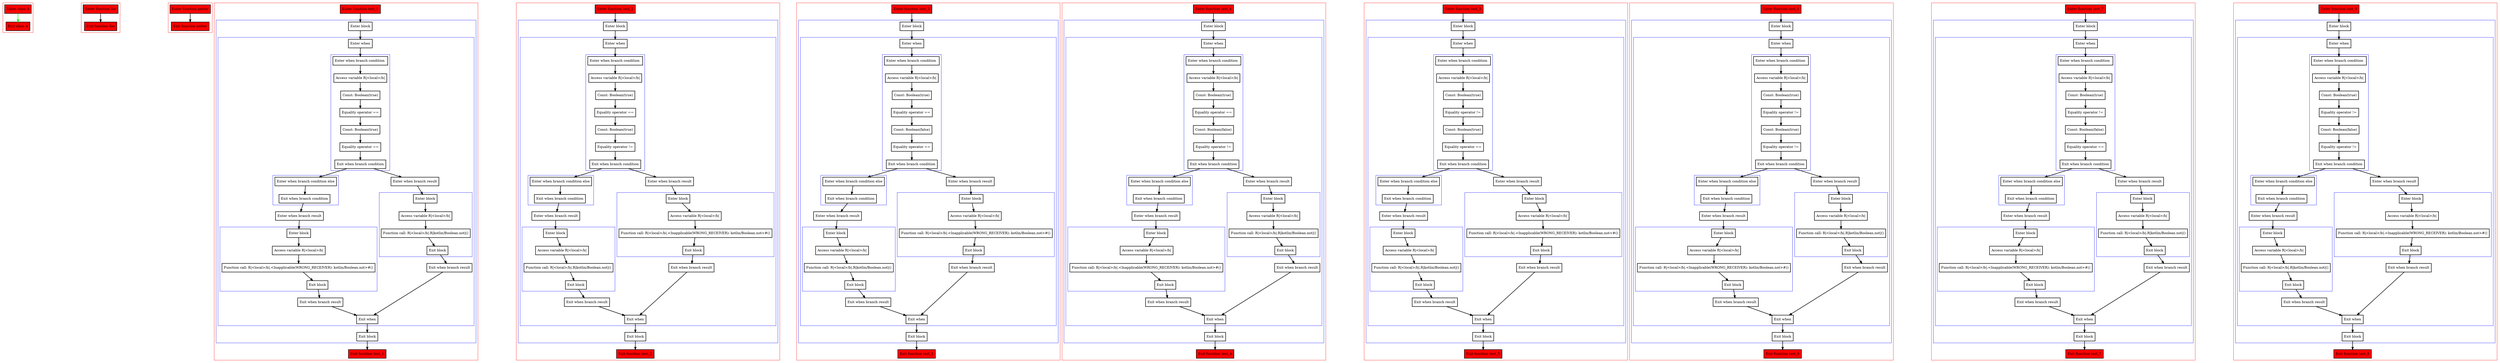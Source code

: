 digraph equalsToBoolean_kt {
    graph [nodesep=3]
    node [shape=box penwidth=2]
    edge [penwidth=2]

    subgraph cluster_0 {
        color=red
        0 [label="Enter class A" style="filled" fillcolor=red];
        1 [label="Exit class A" style="filled" fillcolor=red];
    }
    0 -> {1} [color=green];

    subgraph cluster_1 {
        color=red
        2 [label="Enter function foo" style="filled" fillcolor=red];
        3 [label="Exit function foo" style="filled" fillcolor=red];
    }
    2 -> {3};

    subgraph cluster_2 {
        color=red
        4 [label="Enter function getter" style="filled" fillcolor=red];
        5 [label="Exit function getter" style="filled" fillcolor=red];
    }
    4 -> {5};

    subgraph cluster_3 {
        color=red
        6 [label="Enter function test_1" style="filled" fillcolor=red];
        subgraph cluster_4 {
            color=blue
            7 [label="Enter block"];
            subgraph cluster_5 {
                color=blue
                8 [label="Enter when"];
                subgraph cluster_6 {
                    color=blue
                    9 [label="Enter when branch condition "];
                    10 [label="Access variable R|<local>/b|"];
                    11 [label="Const: Boolean(true)"];
                    12 [label="Equality operator =="];
                    13 [label="Const: Boolean(true)"];
                    14 [label="Equality operator =="];
                    15 [label="Exit when branch condition"];
                }
                subgraph cluster_7 {
                    color=blue
                    16 [label="Enter when branch condition else"];
                    17 [label="Exit when branch condition"];
                }
                18 [label="Enter when branch result"];
                subgraph cluster_8 {
                    color=blue
                    19 [label="Enter block"];
                    20 [label="Access variable R|<local>/b|"];
                    21 [label="Function call: R|<local>/b|.<Inapplicable(WRONG_RECEIVER): kotlin/Boolean.not>#()"];
                    22 [label="Exit block"];
                }
                23 [label="Exit when branch result"];
                24 [label="Enter when branch result"];
                subgraph cluster_9 {
                    color=blue
                    25 [label="Enter block"];
                    26 [label="Access variable R|<local>/b|"];
                    27 [label="Function call: R|<local>/b|.R|kotlin/Boolean.not|()"];
                    28 [label="Exit block"];
                }
                29 [label="Exit when branch result"];
                30 [label="Exit when"];
            }
            31 [label="Exit block"];
        }
        32 [label="Exit function test_1" style="filled" fillcolor=red];
    }
    6 -> {7};
    7 -> {8};
    8 -> {9};
    9 -> {10};
    10 -> {11};
    11 -> {12};
    12 -> {13};
    13 -> {14};
    14 -> {15};
    15 -> {24 16};
    16 -> {17};
    17 -> {18};
    18 -> {19};
    19 -> {20};
    20 -> {21};
    21 -> {22};
    22 -> {23};
    23 -> {30};
    24 -> {25};
    25 -> {26};
    26 -> {27};
    27 -> {28};
    28 -> {29};
    29 -> {30};
    30 -> {31};
    31 -> {32};

    subgraph cluster_10 {
        color=red
        33 [label="Enter function test_2" style="filled" fillcolor=red];
        subgraph cluster_11 {
            color=blue
            34 [label="Enter block"];
            subgraph cluster_12 {
                color=blue
                35 [label="Enter when"];
                subgraph cluster_13 {
                    color=blue
                    36 [label="Enter when branch condition "];
                    37 [label="Access variable R|<local>/b|"];
                    38 [label="Const: Boolean(true)"];
                    39 [label="Equality operator =="];
                    40 [label="Const: Boolean(true)"];
                    41 [label="Equality operator !="];
                    42 [label="Exit when branch condition"];
                }
                subgraph cluster_14 {
                    color=blue
                    43 [label="Enter when branch condition else"];
                    44 [label="Exit when branch condition"];
                }
                45 [label="Enter when branch result"];
                subgraph cluster_15 {
                    color=blue
                    46 [label="Enter block"];
                    47 [label="Access variable R|<local>/b|"];
                    48 [label="Function call: R|<local>/b|.R|kotlin/Boolean.not|()"];
                    49 [label="Exit block"];
                }
                50 [label="Exit when branch result"];
                51 [label="Enter when branch result"];
                subgraph cluster_16 {
                    color=blue
                    52 [label="Enter block"];
                    53 [label="Access variable R|<local>/b|"];
                    54 [label="Function call: R|<local>/b|.<Inapplicable(WRONG_RECEIVER): kotlin/Boolean.not>#()"];
                    55 [label="Exit block"];
                }
                56 [label="Exit when branch result"];
                57 [label="Exit when"];
            }
            58 [label="Exit block"];
        }
        59 [label="Exit function test_2" style="filled" fillcolor=red];
    }
    33 -> {34};
    34 -> {35};
    35 -> {36};
    36 -> {37};
    37 -> {38};
    38 -> {39};
    39 -> {40};
    40 -> {41};
    41 -> {42};
    42 -> {51 43};
    43 -> {44};
    44 -> {45};
    45 -> {46};
    46 -> {47};
    47 -> {48};
    48 -> {49};
    49 -> {50};
    50 -> {57};
    51 -> {52};
    52 -> {53};
    53 -> {54};
    54 -> {55};
    55 -> {56};
    56 -> {57};
    57 -> {58};
    58 -> {59};

    subgraph cluster_17 {
        color=red
        60 [label="Enter function test_3" style="filled" fillcolor=red];
        subgraph cluster_18 {
            color=blue
            61 [label="Enter block"];
            subgraph cluster_19 {
                color=blue
                62 [label="Enter when"];
                subgraph cluster_20 {
                    color=blue
                    63 [label="Enter when branch condition "];
                    64 [label="Access variable R|<local>/b|"];
                    65 [label="Const: Boolean(true)"];
                    66 [label="Equality operator =="];
                    67 [label="Const: Boolean(false)"];
                    68 [label="Equality operator =="];
                    69 [label="Exit when branch condition"];
                }
                subgraph cluster_21 {
                    color=blue
                    70 [label="Enter when branch condition else"];
                    71 [label="Exit when branch condition"];
                }
                72 [label="Enter when branch result"];
                subgraph cluster_22 {
                    color=blue
                    73 [label="Enter block"];
                    74 [label="Access variable R|<local>/b|"];
                    75 [label="Function call: R|<local>/b|.R|kotlin/Boolean.not|()"];
                    76 [label="Exit block"];
                }
                77 [label="Exit when branch result"];
                78 [label="Enter when branch result"];
                subgraph cluster_23 {
                    color=blue
                    79 [label="Enter block"];
                    80 [label="Access variable R|<local>/b|"];
                    81 [label="Function call: R|<local>/b|.<Inapplicable(WRONG_RECEIVER): kotlin/Boolean.not>#()"];
                    82 [label="Exit block"];
                }
                83 [label="Exit when branch result"];
                84 [label="Exit when"];
            }
            85 [label="Exit block"];
        }
        86 [label="Exit function test_3" style="filled" fillcolor=red];
    }
    60 -> {61};
    61 -> {62};
    62 -> {63};
    63 -> {64};
    64 -> {65};
    65 -> {66};
    66 -> {67};
    67 -> {68};
    68 -> {69};
    69 -> {78 70};
    70 -> {71};
    71 -> {72};
    72 -> {73};
    73 -> {74};
    74 -> {75};
    75 -> {76};
    76 -> {77};
    77 -> {84};
    78 -> {79};
    79 -> {80};
    80 -> {81};
    81 -> {82};
    82 -> {83};
    83 -> {84};
    84 -> {85};
    85 -> {86};

    subgraph cluster_24 {
        color=red
        87 [label="Enter function test_4" style="filled" fillcolor=red];
        subgraph cluster_25 {
            color=blue
            88 [label="Enter block"];
            subgraph cluster_26 {
                color=blue
                89 [label="Enter when"];
                subgraph cluster_27 {
                    color=blue
                    90 [label="Enter when branch condition "];
                    91 [label="Access variable R|<local>/b|"];
                    92 [label="Const: Boolean(true)"];
                    93 [label="Equality operator =="];
                    94 [label="Const: Boolean(false)"];
                    95 [label="Equality operator !="];
                    96 [label="Exit when branch condition"];
                }
                subgraph cluster_28 {
                    color=blue
                    97 [label="Enter when branch condition else"];
                    98 [label="Exit when branch condition"];
                }
                99 [label="Enter when branch result"];
                subgraph cluster_29 {
                    color=blue
                    100 [label="Enter block"];
                    101 [label="Access variable R|<local>/b|"];
                    102 [label="Function call: R|<local>/b|.<Inapplicable(WRONG_RECEIVER): kotlin/Boolean.not>#()"];
                    103 [label="Exit block"];
                }
                104 [label="Exit when branch result"];
                105 [label="Enter when branch result"];
                subgraph cluster_30 {
                    color=blue
                    106 [label="Enter block"];
                    107 [label="Access variable R|<local>/b|"];
                    108 [label="Function call: R|<local>/b|.R|kotlin/Boolean.not|()"];
                    109 [label="Exit block"];
                }
                110 [label="Exit when branch result"];
                111 [label="Exit when"];
            }
            112 [label="Exit block"];
        }
        113 [label="Exit function test_4" style="filled" fillcolor=red];
    }
    87 -> {88};
    88 -> {89};
    89 -> {90};
    90 -> {91};
    91 -> {92};
    92 -> {93};
    93 -> {94};
    94 -> {95};
    95 -> {96};
    96 -> {105 97};
    97 -> {98};
    98 -> {99};
    99 -> {100};
    100 -> {101};
    101 -> {102};
    102 -> {103};
    103 -> {104};
    104 -> {111};
    105 -> {106};
    106 -> {107};
    107 -> {108};
    108 -> {109};
    109 -> {110};
    110 -> {111};
    111 -> {112};
    112 -> {113};

    subgraph cluster_31 {
        color=red
        114 [label="Enter function test_5" style="filled" fillcolor=red];
        subgraph cluster_32 {
            color=blue
            115 [label="Enter block"];
            subgraph cluster_33 {
                color=blue
                116 [label="Enter when"];
                subgraph cluster_34 {
                    color=blue
                    117 [label="Enter when branch condition "];
                    118 [label="Access variable R|<local>/b|"];
                    119 [label="Const: Boolean(true)"];
                    120 [label="Equality operator !="];
                    121 [label="Const: Boolean(true)"];
                    122 [label="Equality operator =="];
                    123 [label="Exit when branch condition"];
                }
                subgraph cluster_35 {
                    color=blue
                    124 [label="Enter when branch condition else"];
                    125 [label="Exit when branch condition"];
                }
                126 [label="Enter when branch result"];
                subgraph cluster_36 {
                    color=blue
                    127 [label="Enter block"];
                    128 [label="Access variable R|<local>/b|"];
                    129 [label="Function call: R|<local>/b|.R|kotlin/Boolean.not|()"];
                    130 [label="Exit block"];
                }
                131 [label="Exit when branch result"];
                132 [label="Enter when branch result"];
                subgraph cluster_37 {
                    color=blue
                    133 [label="Enter block"];
                    134 [label="Access variable R|<local>/b|"];
                    135 [label="Function call: R|<local>/b|.<Inapplicable(WRONG_RECEIVER): kotlin/Boolean.not>#()"];
                    136 [label="Exit block"];
                }
                137 [label="Exit when branch result"];
                138 [label="Exit when"];
            }
            139 [label="Exit block"];
        }
        140 [label="Exit function test_5" style="filled" fillcolor=red];
    }
    114 -> {115};
    115 -> {116};
    116 -> {117};
    117 -> {118};
    118 -> {119};
    119 -> {120};
    120 -> {121};
    121 -> {122};
    122 -> {123};
    123 -> {132 124};
    124 -> {125};
    125 -> {126};
    126 -> {127};
    127 -> {128};
    128 -> {129};
    129 -> {130};
    130 -> {131};
    131 -> {138};
    132 -> {133};
    133 -> {134};
    134 -> {135};
    135 -> {136};
    136 -> {137};
    137 -> {138};
    138 -> {139};
    139 -> {140};

    subgraph cluster_38 {
        color=red
        141 [label="Enter function test_6" style="filled" fillcolor=red];
        subgraph cluster_39 {
            color=blue
            142 [label="Enter block"];
            subgraph cluster_40 {
                color=blue
                143 [label="Enter when"];
                subgraph cluster_41 {
                    color=blue
                    144 [label="Enter when branch condition "];
                    145 [label="Access variable R|<local>/b|"];
                    146 [label="Const: Boolean(true)"];
                    147 [label="Equality operator !="];
                    148 [label="Const: Boolean(true)"];
                    149 [label="Equality operator !="];
                    150 [label="Exit when branch condition"];
                }
                subgraph cluster_42 {
                    color=blue
                    151 [label="Enter when branch condition else"];
                    152 [label="Exit when branch condition"];
                }
                153 [label="Enter when branch result"];
                subgraph cluster_43 {
                    color=blue
                    154 [label="Enter block"];
                    155 [label="Access variable R|<local>/b|"];
                    156 [label="Function call: R|<local>/b|.<Inapplicable(WRONG_RECEIVER): kotlin/Boolean.not>#()"];
                    157 [label="Exit block"];
                }
                158 [label="Exit when branch result"];
                159 [label="Enter when branch result"];
                subgraph cluster_44 {
                    color=blue
                    160 [label="Enter block"];
                    161 [label="Access variable R|<local>/b|"];
                    162 [label="Function call: R|<local>/b|.R|kotlin/Boolean.not|()"];
                    163 [label="Exit block"];
                }
                164 [label="Exit when branch result"];
                165 [label="Exit when"];
            }
            166 [label="Exit block"];
        }
        167 [label="Exit function test_6" style="filled" fillcolor=red];
    }
    141 -> {142};
    142 -> {143};
    143 -> {144};
    144 -> {145};
    145 -> {146};
    146 -> {147};
    147 -> {148};
    148 -> {149};
    149 -> {150};
    150 -> {159 151};
    151 -> {152};
    152 -> {153};
    153 -> {154};
    154 -> {155};
    155 -> {156};
    156 -> {157};
    157 -> {158};
    158 -> {165};
    159 -> {160};
    160 -> {161};
    161 -> {162};
    162 -> {163};
    163 -> {164};
    164 -> {165};
    165 -> {166};
    166 -> {167};

    subgraph cluster_45 {
        color=red
        168 [label="Enter function test_7" style="filled" fillcolor=red];
        subgraph cluster_46 {
            color=blue
            169 [label="Enter block"];
            subgraph cluster_47 {
                color=blue
                170 [label="Enter when"];
                subgraph cluster_48 {
                    color=blue
                    171 [label="Enter when branch condition "];
                    172 [label="Access variable R|<local>/b|"];
                    173 [label="Const: Boolean(true)"];
                    174 [label="Equality operator !="];
                    175 [label="Const: Boolean(false)"];
                    176 [label="Equality operator =="];
                    177 [label="Exit when branch condition"];
                }
                subgraph cluster_49 {
                    color=blue
                    178 [label="Enter when branch condition else"];
                    179 [label="Exit when branch condition"];
                }
                180 [label="Enter when branch result"];
                subgraph cluster_50 {
                    color=blue
                    181 [label="Enter block"];
                    182 [label="Access variable R|<local>/b|"];
                    183 [label="Function call: R|<local>/b|.<Inapplicable(WRONG_RECEIVER): kotlin/Boolean.not>#()"];
                    184 [label="Exit block"];
                }
                185 [label="Exit when branch result"];
                186 [label="Enter when branch result"];
                subgraph cluster_51 {
                    color=blue
                    187 [label="Enter block"];
                    188 [label="Access variable R|<local>/b|"];
                    189 [label="Function call: R|<local>/b|.R|kotlin/Boolean.not|()"];
                    190 [label="Exit block"];
                }
                191 [label="Exit when branch result"];
                192 [label="Exit when"];
            }
            193 [label="Exit block"];
        }
        194 [label="Exit function test_7" style="filled" fillcolor=red];
    }
    168 -> {169};
    169 -> {170};
    170 -> {171};
    171 -> {172};
    172 -> {173};
    173 -> {174};
    174 -> {175};
    175 -> {176};
    176 -> {177};
    177 -> {186 178};
    178 -> {179};
    179 -> {180};
    180 -> {181};
    181 -> {182};
    182 -> {183};
    183 -> {184};
    184 -> {185};
    185 -> {192};
    186 -> {187};
    187 -> {188};
    188 -> {189};
    189 -> {190};
    190 -> {191};
    191 -> {192};
    192 -> {193};
    193 -> {194};

    subgraph cluster_52 {
        color=red
        195 [label="Enter function test_8" style="filled" fillcolor=red];
        subgraph cluster_53 {
            color=blue
            196 [label="Enter block"];
            subgraph cluster_54 {
                color=blue
                197 [label="Enter when"];
                subgraph cluster_55 {
                    color=blue
                    198 [label="Enter when branch condition "];
                    199 [label="Access variable R|<local>/b|"];
                    200 [label="Const: Boolean(true)"];
                    201 [label="Equality operator !="];
                    202 [label="Const: Boolean(false)"];
                    203 [label="Equality operator !="];
                    204 [label="Exit when branch condition"];
                }
                subgraph cluster_56 {
                    color=blue
                    205 [label="Enter when branch condition else"];
                    206 [label="Exit when branch condition"];
                }
                207 [label="Enter when branch result"];
                subgraph cluster_57 {
                    color=blue
                    208 [label="Enter block"];
                    209 [label="Access variable R|<local>/b|"];
                    210 [label="Function call: R|<local>/b|.R|kotlin/Boolean.not|()"];
                    211 [label="Exit block"];
                }
                212 [label="Exit when branch result"];
                213 [label="Enter when branch result"];
                subgraph cluster_58 {
                    color=blue
                    214 [label="Enter block"];
                    215 [label="Access variable R|<local>/b|"];
                    216 [label="Function call: R|<local>/b|.<Inapplicable(WRONG_RECEIVER): kotlin/Boolean.not>#()"];
                    217 [label="Exit block"];
                }
                218 [label="Exit when branch result"];
                219 [label="Exit when"];
            }
            220 [label="Exit block"];
        }
        221 [label="Exit function test_8" style="filled" fillcolor=red];
    }
    195 -> {196};
    196 -> {197};
    197 -> {198};
    198 -> {199};
    199 -> {200};
    200 -> {201};
    201 -> {202};
    202 -> {203};
    203 -> {204};
    204 -> {213 205};
    205 -> {206};
    206 -> {207};
    207 -> {208};
    208 -> {209};
    209 -> {210};
    210 -> {211};
    211 -> {212};
    212 -> {219};
    213 -> {214};
    214 -> {215};
    215 -> {216};
    216 -> {217};
    217 -> {218};
    218 -> {219};
    219 -> {220};
    220 -> {221};

}
